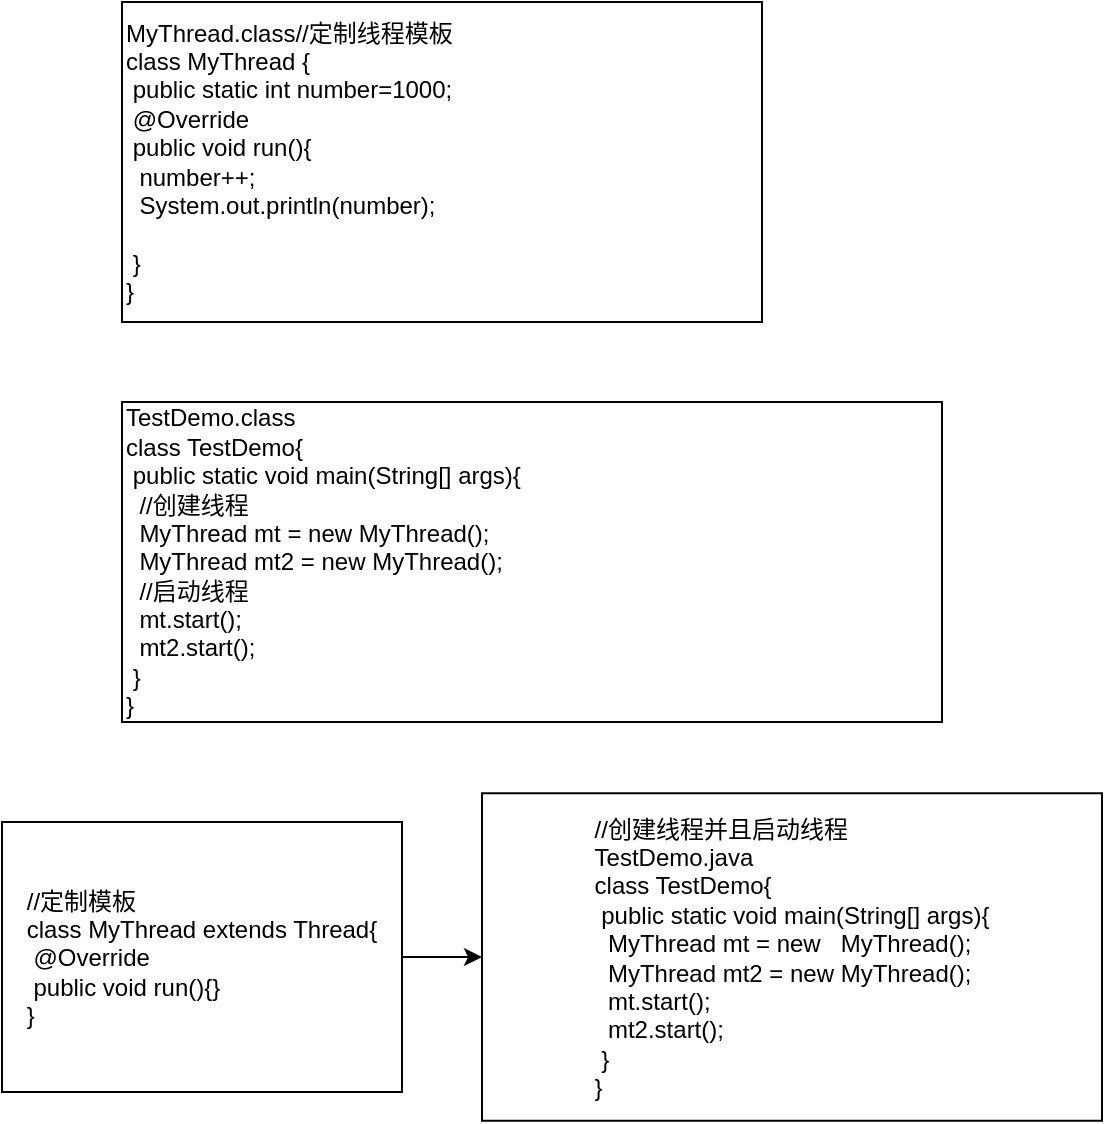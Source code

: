 <mxfile version="16.6.7" type="github">
  <diagram id="DjidZxaidoCCeCxOhJKQ" name="Page-1">
    <mxGraphModel dx="1090" dy="614" grid="1" gridSize="10" guides="1" tooltips="1" connect="1" arrows="1" fold="1" page="1" pageScale="1" pageWidth="827" pageHeight="1169" math="0" shadow="0">
      <root>
        <mxCell id="0" />
        <mxCell id="1" parent="0" />
        <mxCell id="81fC7lJJxAA1G7nSmJJV-1" value="&lt;div&gt;&lt;span&gt;MyThread.class//定制线程模板&lt;/span&gt;&lt;/div&gt;&lt;div&gt;&lt;span&gt;class MyThread {&lt;/span&gt;&lt;/div&gt;&lt;div&gt;&lt;span&gt;&lt;span style=&quot;white-space: pre&quot;&gt;	&lt;/span&gt;public static int number=1000;&lt;br&gt;&lt;/span&gt;&lt;/div&gt;&lt;span style=&quot;white-space: pre&quot;&gt;&lt;div&gt;&lt;span style=&quot;white-space: normal&quot;&gt;&lt;span style=&quot;white-space: pre&quot;&gt;	&lt;/span&gt;@Override&lt;/span&gt;&lt;/div&gt;&lt;div&gt;&lt;/div&gt;&lt;div&gt;&lt;/div&gt;&lt;/span&gt;&lt;div&gt;&lt;span&gt;&lt;span style=&quot;white-space: pre&quot;&gt;	&lt;/span&gt;public void run(){&lt;/span&gt;&lt;/div&gt;&lt;span style=&quot;white-space: pre&quot;&gt;&lt;div&gt;&lt;span style=&quot;white-space: normal&quot;&gt;&lt;span style=&quot;white-space: pre&quot;&gt;	&lt;span style=&quot;white-space: pre&quot;&gt;	&lt;/span&gt;n&lt;/span&gt;umber++;&lt;/span&gt;&lt;/div&gt;&lt;div&gt;&lt;span style=&quot;white-space: normal&quot;&gt;&lt;span style=&quot;white-space: pre&quot;&gt;	&lt;/span&gt;&lt;span style=&quot;white-space: pre&quot;&gt;	&lt;/span&gt;System.out.println(number);&lt;br&gt;&lt;/span&gt;&lt;/div&gt;&lt;div&gt;&lt;span style=&quot;white-space: normal&quot;&gt;&lt;br&gt;&lt;/span&gt;&lt;/div&gt;&lt;/span&gt;&lt;div&gt;&lt;span&gt;&lt;span style=&quot;white-space: pre&quot;&gt;	&lt;/span&gt;}&lt;/span&gt;&lt;/div&gt;&lt;div&gt;&lt;span&gt;}&lt;/span&gt;&lt;/div&gt;" style="rounded=0;whiteSpace=wrap;html=1;align=left;" parent="1" vertex="1">
          <mxGeometry x="160" y="140" width="320" height="160" as="geometry" />
        </mxCell>
        <mxCell id="81fC7lJJxAA1G7nSmJJV-2" value="&lt;div&gt;&lt;span&gt;TestDemo.class&lt;/span&gt;&lt;/div&gt;&lt;div&gt;&lt;span&gt;class TestDemo{&lt;/span&gt;&lt;/div&gt;&lt;div&gt;&lt;span&gt;&lt;span style=&quot;white-space: pre&quot;&gt;	&lt;/span&gt;public static void main(String[] args){&lt;/span&gt;&lt;/div&gt;&lt;div&gt;&lt;span&gt;&lt;span style=&quot;white-space: pre&quot;&gt;	&lt;/span&gt;&lt;span style=&quot;white-space: pre&quot;&gt;	&lt;/span&gt;//创建线程&lt;br&gt;&lt;/span&gt;&lt;/div&gt;&lt;div&gt;&lt;span&gt;&lt;span style=&quot;white-space: pre&quot;&gt;	&lt;/span&gt;&lt;span style=&quot;white-space: pre&quot;&gt;	&lt;/span&gt;MyThread mt = new MyThread();&lt;br&gt;&lt;/span&gt;&lt;/div&gt;&lt;div&gt;&lt;/div&gt;&lt;div&gt;&lt;span&gt;&lt;span style=&quot;white-space: pre&quot;&gt;	&lt;/span&gt;&lt;span style=&quot;white-space: pre&quot;&gt;	&lt;/span&gt;MyThread mt2 = new MyThread();&lt;br&gt;&lt;/span&gt;&lt;/div&gt;&lt;div&gt;&lt;span&gt;&lt;span style=&quot;white-space: pre&quot;&gt;	&lt;/span&gt;&lt;span style=&quot;white-space: pre&quot;&gt;	&lt;/span&gt;//启动线程&lt;br&gt;&lt;/span&gt;&lt;/div&gt;&lt;div&gt;&lt;span style=&quot;white-space: pre&quot;&gt;	&lt;/span&gt;&lt;span style=&quot;white-space: pre&quot;&gt;	&lt;/span&gt;mt.start();&lt;br&gt;&lt;/div&gt;&lt;div&gt;&lt;span style=&quot;white-space: pre&quot;&gt;	&lt;/span&gt;&lt;span style=&quot;white-space: pre&quot;&gt;	&lt;/span&gt;mt2.start();&lt;br&gt;&lt;/div&gt;&lt;div&gt;&lt;span&gt;&lt;span style=&quot;white-space: pre&quot;&gt;	&lt;/span&gt;}&lt;/span&gt;&lt;/div&gt;&lt;div&gt;&lt;/div&gt;&lt;div&gt;&lt;span&gt;}&lt;/span&gt;&lt;/div&gt;" style="rounded=0;whiteSpace=wrap;html=1;align=left;" parent="1" vertex="1">
          <mxGeometry x="160" y="340" width="410" height="160" as="geometry" />
        </mxCell>
        <mxCell id="l1HUFfrquMUzDrUivEHc-3" value="" style="edgeStyle=orthogonalEdgeStyle;rounded=0;orthogonalLoop=1;jettySize=auto;html=1;" edge="1" parent="1" source="l1HUFfrquMUzDrUivEHc-1" target="l1HUFfrquMUzDrUivEHc-2">
          <mxGeometry relative="1" as="geometry" />
        </mxCell>
        <mxCell id="l1HUFfrquMUzDrUivEHc-1" value="&lt;div style=&quot;text-align: left&quot;&gt;&lt;span&gt;//定制模板&lt;/span&gt;&lt;/div&gt;&lt;div style=&quot;text-align: left&quot;&gt;&lt;span&gt;class MyThread extends Thread{&lt;/span&gt;&lt;/div&gt;&lt;div style=&quot;text-align: left&quot;&gt;&lt;span&gt;&lt;span style=&quot;white-space: pre&quot;&gt;	&lt;/span&gt;@Override&lt;/span&gt;&lt;/div&gt;&lt;div style=&quot;text-align: left&quot;&gt;&lt;span&gt;&lt;span style=&quot;white-space: pre&quot;&gt;	&lt;/span&gt;public void run(){}&lt;/span&gt;&lt;/div&gt;&lt;div style=&quot;text-align: left&quot;&gt;&lt;span&gt;}&lt;/span&gt;&lt;/div&gt;" style="rounded=0;whiteSpace=wrap;html=1;" vertex="1" parent="1">
          <mxGeometry x="100" y="550" width="200" height="135" as="geometry" />
        </mxCell>
        <mxCell id="l1HUFfrquMUzDrUivEHc-2" value="&lt;div style=&quot;text-align: left&quot;&gt;&lt;span&gt;//创建线程并且启动线程&lt;/span&gt;&lt;/div&gt;&lt;div style=&quot;text-align: left&quot;&gt;&lt;span&gt;TestDemo.java&lt;/span&gt;&lt;/div&gt;&lt;div style=&quot;text-align: left&quot;&gt;&lt;span&gt;class TestDemo{&lt;/span&gt;&lt;/div&gt;&lt;span style=&quot;white-space: pre&quot;&gt;&lt;div style=&quot;text-align: left&quot;&gt;&lt;span&gt;	&lt;/span&gt;&lt;span style=&quot;white-space: normal&quot;&gt;public static void main(String[] args){&lt;/span&gt;&lt;/div&gt;&lt;/span&gt;&lt;span style=&quot;white-space: pre&quot;&gt;&lt;div style=&quot;text-align: left&quot;&gt;&lt;span&gt;	&lt;/span&gt;&lt;span&gt;	&lt;/span&gt;&lt;span&gt;MyThread mt = new   MyThread();&lt;/span&gt;&lt;/div&gt;&lt;div style=&quot;text-align: left&quot;&gt;&lt;span&gt;&lt;span style=&quot;white-space: pre&quot;&gt;	&lt;/span&gt;&lt;span style=&quot;white-space: pre&quot;&gt;	&lt;/span&gt;MyThread mt2 = new MyThread();&lt;/span&gt;&lt;/div&gt;&lt;div style=&quot;text-align: left&quot;&gt;&lt;span&gt;&lt;span style=&quot;white-space: pre&quot;&gt;	&lt;/span&gt;&lt;span style=&quot;white-space: pre&quot;&gt;	&lt;/span&gt;mt.start();&lt;/span&gt;&lt;/div&gt;&lt;div style=&quot;text-align: left&quot;&gt;&lt;span&gt;&lt;span style=&quot;white-space: pre&quot;&gt;	&lt;/span&gt;&lt;span style=&quot;white-space: pre&quot;&gt;	&lt;/span&gt;mt2.start();	&lt;/span&gt;&lt;/div&gt;&lt;/span&gt;&lt;div style=&quot;text-align: left&quot;&gt;&lt;span&gt;&lt;span style=&quot;white-space: pre&quot;&gt;	&lt;/span&gt;}&lt;/span&gt;&lt;/div&gt;&lt;div style=&quot;text-align: left&quot;&gt;&lt;span&gt;}&lt;/span&gt;&lt;/div&gt;" style="whiteSpace=wrap;html=1;rounded=0;" vertex="1" parent="1">
          <mxGeometry x="340" y="535.63" width="310" height="163.75" as="geometry" />
        </mxCell>
      </root>
    </mxGraphModel>
  </diagram>
</mxfile>

